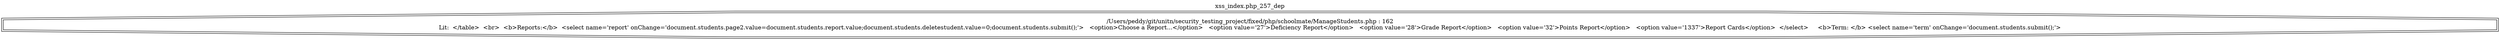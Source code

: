 digraph cfg {
  label="xss_index.php_257_dep";
  labelloc=t;
  n1 [shape=doubleoctagon, label="/Users/peddy/git/unitn/security_testing_project/fixed/php/schoolmate/ManageStudents.php : 162\nLit:  </table>  <br>  <b>Reports:</b>  <select name='report' onChange='document.students.page2.value=document.students.report.value;document.students.deletestudent.value=0;document.students.submit();'>   <option>Choose a Report...</option>   <option value='27'>Deficiency Report</option>   <option value='28'>Grade Report</option>   <option value='32'>Points Report</option>   <option value='1337'>Report Cards</option>  </select> &nbsp;&nbsp;&nbsp;&nbsp;<b>Term: </b> <select name='term' onChange='document.students.submit();'>\n"];
}
